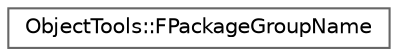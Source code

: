 digraph "Graphical Class Hierarchy"
{
 // INTERACTIVE_SVG=YES
 // LATEX_PDF_SIZE
  bgcolor="transparent";
  edge [fontname=Helvetica,fontsize=10,labelfontname=Helvetica,labelfontsize=10];
  node [fontname=Helvetica,fontsize=10,shape=box,height=0.2,width=0.4];
  rankdir="LR";
  Node0 [id="Node000000",label="ObjectTools::FPackageGroupName",height=0.2,width=0.4,color="grey40", fillcolor="white", style="filled",URL="$d9/db8/structObjectTools_1_1FPackageGroupName.html",tooltip="A simple struct to represent the package group name triplet."];
}
